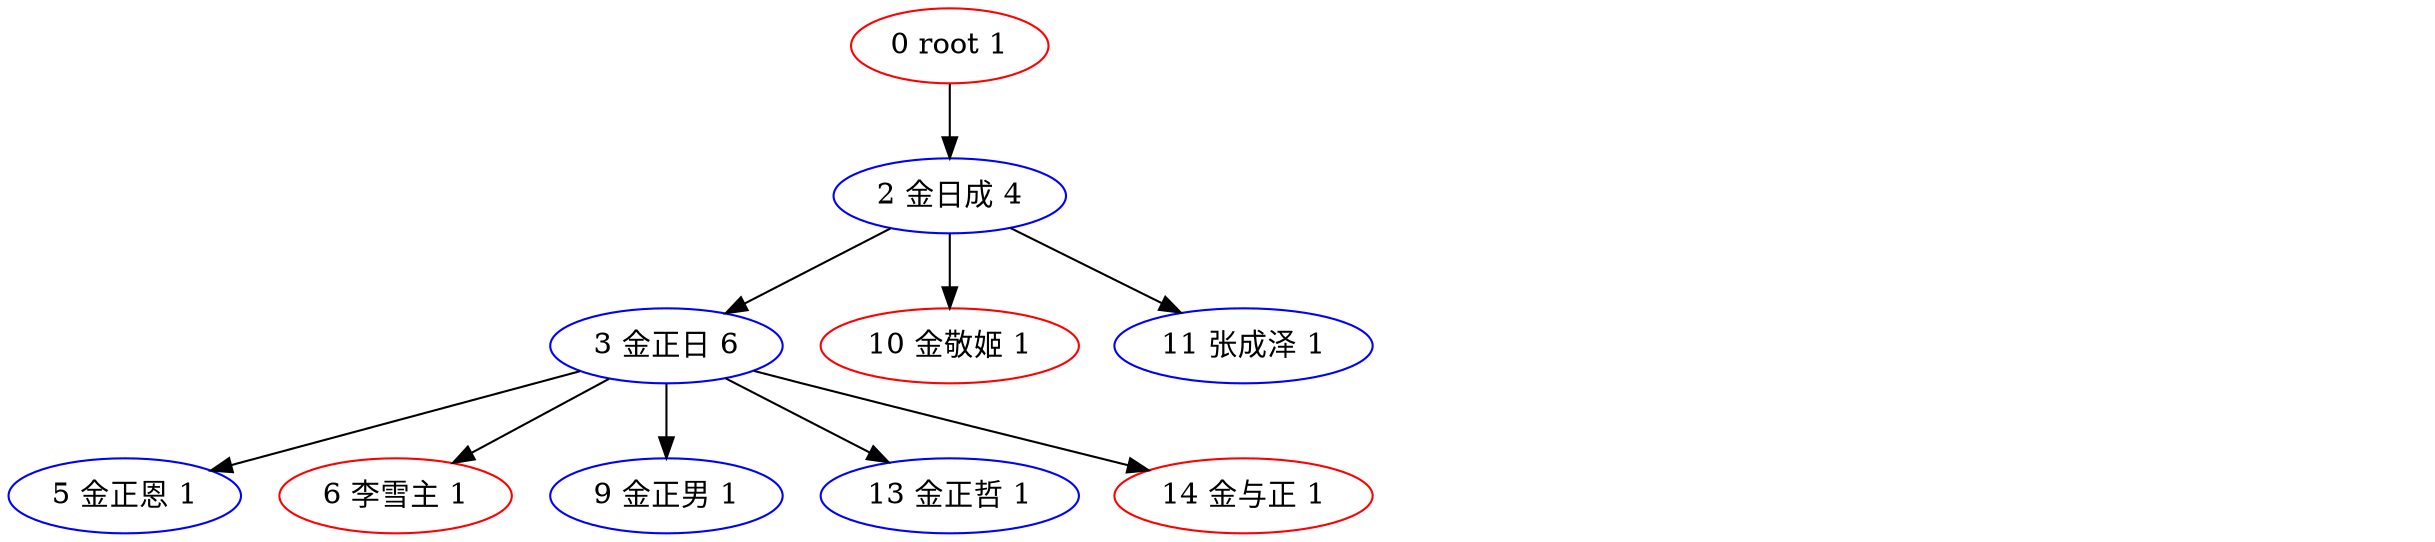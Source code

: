 digraph G {
0[label="0 root 1",color=red,style=solid];
1[label="1 金英淑 0",color=red,style=invis];
2[label="2 金日成 4",color=blue,style=solid];
3[label="3 金正日 6",color=blue,style=solid];
4[label="4 高英姫 0",color=red,style=invis];
5[label="5 金正恩 1",color=blue,style=solid];
6[label="6 李雪主 1",color=red,style=solid];
7[label="7 金主爱 0",color=red,style=invis];
8[label="8 成蕙琳 0",color=red,style=invis];
9[label="9 金正男 1",color=blue,style=solid];
10[label="10 金敬姬 1",color=red,style=solid];
11[label="11 张成泽 1",color=blue,style=solid];
12[label="12 金雪松 0",color=red,style=invis];
13[label="13 金正哲 1",color=blue,style=solid];
14[label="14 金与正 1",color=red,style=solid];
0->2 ;
2->3 ;
2->10 ;
2->11 ;
3->13 ;
3->5 ;
3->6 ;
3->14 ;
3->9 ;
}
